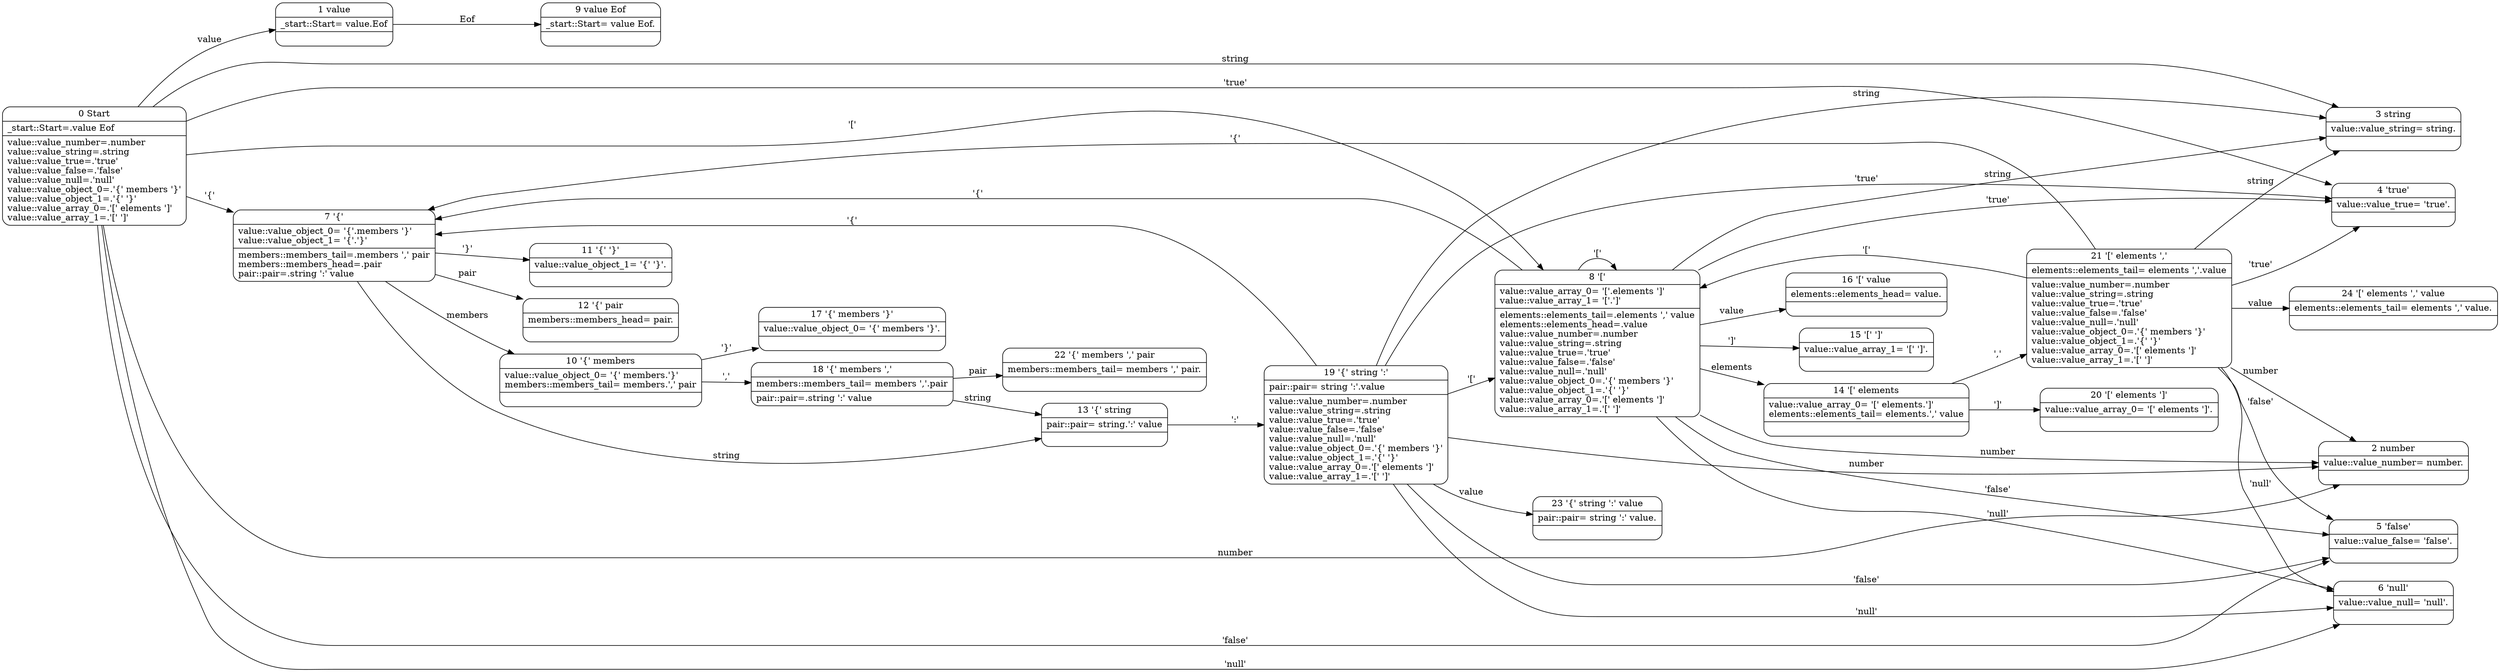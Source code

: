 digraph g {
rankdir=LR;
node[shape=Mrecord,height=0];
s0 [label="0 Start|_start::Start=.value Eof\l|value::value_number=.number\lvalue::value_string=.string\lvalue::value_true=.\'true\'\lvalue::value_false=.\'false\'\lvalue::value_null=.\'null\'\lvalue::value_object_0=.\'\{\' members \'\}\'\lvalue::value_object_1=.\'\{\' \'\}\'\lvalue::value_array_0=.\'[\' elements \']\'\lvalue::value_array_1=.\'[\' \']\'\l"];
s0 -> s1 [label="value"];
s0 -> s2 [label="number"];
s0 -> s3 [label="string"];
s0 -> s4 [label="\'true\'"];
s0 -> s5 [label="\'false\'"];
s0 -> s6 [label="\'null\'"];
s0 -> s7 [label="\'\{\'"];
s0 -> s8 [label="\'[\'"];
s1 [label="1 value|_start::Start= value.Eof\l|"];
s1 -> s9 [label="Eof"];
s2 [label="2 number|value::value_number= number.\l|"];
s3 [label="3 string|value::value_string= string.\l|"];
s4 [label="4 \'true\'|value::value_true= \'true\'.\l|"];
s5 [label="5 \'false\'|value::value_false= \'false\'.\l|"];
s6 [label="6 \'null\'|value::value_null= \'null\'.\l|"];
s7 [label="7 \'\{\'|value::value_object_0= \'\{\'.members \'\}\'\lvalue::value_object_1= \'\{\'.\'\}\'\l|members::members_tail=.members \',\' pair\lmembers::members_head=.pair\lpair::pair=.string \':\' value\l"];
s7 -> s10 [label="members"];
s7 -> s11 [label="\'\}\'"];
s7 -> s12 [label="pair"];
s7 -> s13 [label="string"];
s8 [label="8 \'[\'|value::value_array_0= \'[\'.elements \']\'\lvalue::value_array_1= \'[\'.\']\'\l|elements::elements_tail=.elements \',\' value\lelements::elements_head=.value\lvalue::value_number=.number\lvalue::value_string=.string\lvalue::value_true=.\'true\'\lvalue::value_false=.\'false\'\lvalue::value_null=.\'null\'\lvalue::value_object_0=.\'\{\' members \'\}\'\lvalue::value_object_1=.\'\{\' \'\}\'\lvalue::value_array_0=.\'[\' elements \']\'\lvalue::value_array_1=.\'[\' \']\'\l"];
s8 -> s14 [label="elements"];
s8 -> s15 [label="\']\'"];
s8 -> s16 [label="value"];
s8 -> s2 [label="number"];
s8 -> s3 [label="string"];
s8 -> s4 [label="\'true\'"];
s8 -> s5 [label="\'false\'"];
s8 -> s6 [label="\'null\'"];
s8 -> s7 [label="\'\{\'"];
s8 -> s8 [label="\'[\'"];
s9 [label="9 value Eof|_start::Start= value Eof.\l|"];
s10 [label="10 \'\{\' members|value::value_object_0= \'\{\' members.\'\}\'\lmembers::members_tail= members.\',\' pair\l|"];
s10 -> s17 [label="\'\}\'"];
s10 -> s18 [label="\',\'"];
s11 [label="11 \'\{\' \'\}\'|value::value_object_1= \'\{\' \'\}\'.\l|"];
s12 [label="12 \'\{\' pair|members::members_head= pair.\l|"];
s13 [label="13 \'\{\' string|pair::pair= string.\':\' value\l|"];
s13 -> s19 [label="\':\'"];
s14 [label="14 \'[\' elements|value::value_array_0= \'[\' elements.\']\'\lelements::elements_tail= elements.\',\' value\l|"];
s14 -> s20 [label="\']\'"];
s14 -> s21 [label="\',\'"];
s15 [label="15 \'[\' \']\'|value::value_array_1= \'[\' \']\'.\l|"];
s16 [label="16 \'[\' value|elements::elements_head= value.\l|"];
s17 [label="17 \'\{\' members \'\}\'|value::value_object_0= \'\{\' members \'\}\'.\l|"];
s18 [label="18 \'\{\' members \',\'|members::members_tail= members \',\'.pair\l|pair::pair=.string \':\' value\l"];
s18 -> s22 [label="pair"];
s18 -> s13 [label="string"];
s19 [label="19 \'\{\' string \':\'|pair::pair= string \':\'.value\l|value::value_number=.number\lvalue::value_string=.string\lvalue::value_true=.\'true\'\lvalue::value_false=.\'false\'\lvalue::value_null=.\'null\'\lvalue::value_object_0=.\'\{\' members \'\}\'\lvalue::value_object_1=.\'\{\' \'\}\'\lvalue::value_array_0=.\'[\' elements \']\'\lvalue::value_array_1=.\'[\' \']\'\l"];
s19 -> s23 [label="value"];
s19 -> s2 [label="number"];
s19 -> s3 [label="string"];
s19 -> s4 [label="\'true\'"];
s19 -> s5 [label="\'false\'"];
s19 -> s6 [label="\'null\'"];
s19 -> s7 [label="\'\{\'"];
s19 -> s8 [label="\'[\'"];
s20 [label="20 \'[\' elements \']\'|value::value_array_0= \'[\' elements \']\'.\l|"];
s21 [label="21 \'[\' elements \',\'|elements::elements_tail= elements \',\'.value\l|value::value_number=.number\lvalue::value_string=.string\lvalue::value_true=.\'true\'\lvalue::value_false=.\'false\'\lvalue::value_null=.\'null\'\lvalue::value_object_0=.\'\{\' members \'\}\'\lvalue::value_object_1=.\'\{\' \'\}\'\lvalue::value_array_0=.\'[\' elements \']\'\lvalue::value_array_1=.\'[\' \']\'\l"];
s21 -> s24 [label="value"];
s21 -> s2 [label="number"];
s21 -> s3 [label="string"];
s21 -> s4 [label="\'true\'"];
s21 -> s5 [label="\'false\'"];
s21 -> s6 [label="\'null\'"];
s21 -> s7 [label="\'\{\'"];
s21 -> s8 [label="\'[\'"];
s22 [label="22 \'\{\' members \',\' pair|members::members_tail= members \',\' pair.\l|"];
s23 [label="23 \'\{\' string \':\' value|pair::pair= string \':\' value.\l|"];
s24 [label="24 \'[\' elements \',\' value|elements::elements_tail= elements \',\' value.\l|"];
}
